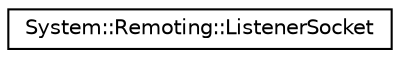 digraph G
{
  edge [fontname="Helvetica",fontsize="10",labelfontname="Helvetica",labelfontsize="10"];
  node [fontname="Helvetica",fontsize="10",shape=record];
  rankdir="LR";
  Node1 [label="System::Remoting::ListenerSocket",height=0.2,width=0.4,color="black", fillcolor="white", style="filled",URL="$class_system_1_1_remoting_1_1_listener_socket.html"];
}

